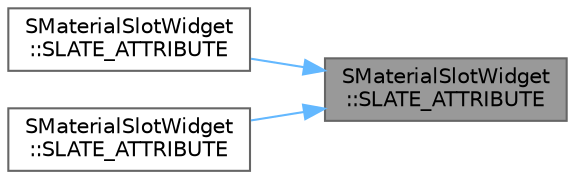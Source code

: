 digraph "SMaterialSlotWidget::SLATE_ATTRIBUTE"
{
 // INTERACTIVE_SVG=YES
 // LATEX_PDF_SIZE
  bgcolor="transparent";
  edge [fontname=Helvetica,fontsize=10,labelfontname=Helvetica,labelfontsize=10];
  node [fontname=Helvetica,fontsize=10,shape=box,height=0.2,width=0.4];
  rankdir="RL";
  Node1 [id="Node000001",label="SMaterialSlotWidget\l::SLATE_ATTRIBUTE",height=0.2,width=0.4,color="gray40", fillcolor="grey60", style="filled", fontcolor="black",tooltip=" "];
  Node1 -> Node2 [id="edge1_Node000001_Node000002",dir="back",color="steelblue1",style="solid",tooltip=" "];
  Node2 [id="Node000002",label="SMaterialSlotWidget\l::SLATE_ATTRIBUTE",height=0.2,width=0.4,color="grey40", fillcolor="white", style="filled",URL="$dd/dc8/classSMaterialSlotWidget.html#a474a1883890b83b6b6713058c294255a",tooltip=" "];
  Node1 -> Node3 [id="edge2_Node000001_Node000003",dir="back",color="steelblue1",style="solid",tooltip=" "];
  Node3 [id="Node000003",label="SMaterialSlotWidget\l::SLATE_ATTRIBUTE",height=0.2,width=0.4,color="grey40", fillcolor="white", style="filled",URL="$dd/dc8/classSMaterialSlotWidget.html#a10cef2e36dfb99a4ec9a8d19a3c5790b",tooltip=" "];
}
